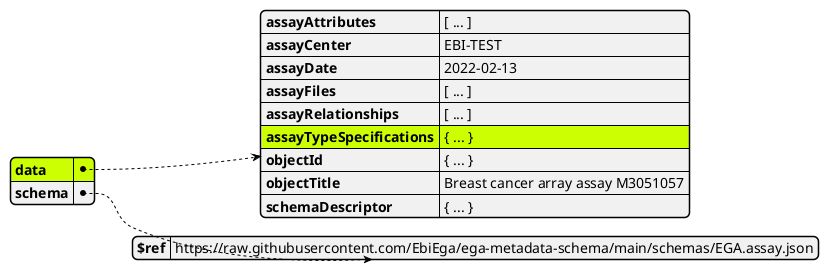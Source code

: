 @startjson
#highlight "data" / "assayTypeSpecifications" / "arrayAssaySpecifications" / "arraySampleLabels" / "0" / "arrayLabel" / "arrayLabelIdentifier" / "termId"
#highlight "data" / "assayTypeSpecifications" / "arrayAssaySpecifications" / "arraySampleLabels" / "1" / "arrayLabel" / "arrayLabelIdentifier" / "termId"
#highlight "data"
#highlight "data" / "assayTypeSpecifications"
#highlight "data" / "assayTypeSpecifications" / "arrayAssaySpecifications"
#highlight "data" / "assayTypeSpecifications" / "arrayAssaySpecifications" / "arraySampleLabels"
#highlight "data" / "assayTypeSpecifications" / "arrayAssaySpecifications" / "arraySampleLabels" / "0"
#highlight "data" / "assayTypeSpecifications" / "arrayAssaySpecifications" / "arraySampleLabels" / "0" / "arrayLabel"
#highlight "data" / "assayTypeSpecifications" / "arrayAssaySpecifications" / "arraySampleLabels" / "0" / "arrayLabel" / "arrayLabelIdentifier"
#highlight "data" / "assayTypeSpecifications" / "arrayAssaySpecifications" / "arraySampleLabels" / "1"
#highlight "data" / "assayTypeSpecifications" / "arrayAssaySpecifications" / "arraySampleLabels" / "1" / "arrayLabel"
#highlight "data" / "assayTypeSpecifications" / "arrayAssaySpecifications" / "arraySampleLabels" / "1" / "arrayLabel" / "arrayLabelIdentifier"

{
    "data": {
        "assayAttributes": "[ ... ]",
        "assayCenter": "EBI-TEST",
        "assayDate": "2022-02-13",
        "assayFiles": "[ ... ]",
        "assayRelationships": "[ ... ]",
        "assayTypeSpecifications": "{ ... }",
        "objectId": "{ ... }",
        "objectTitle": "Breast cancer array assay M3051057",
        "schemaDescriptor": "{ ... }"
    },
    "schema": {
        "$ref": "https://raw.githubusercontent.com/EbiEga/ega-metadata-schema/main/schemas/EGA.assay.json"
    }
}
@endjson